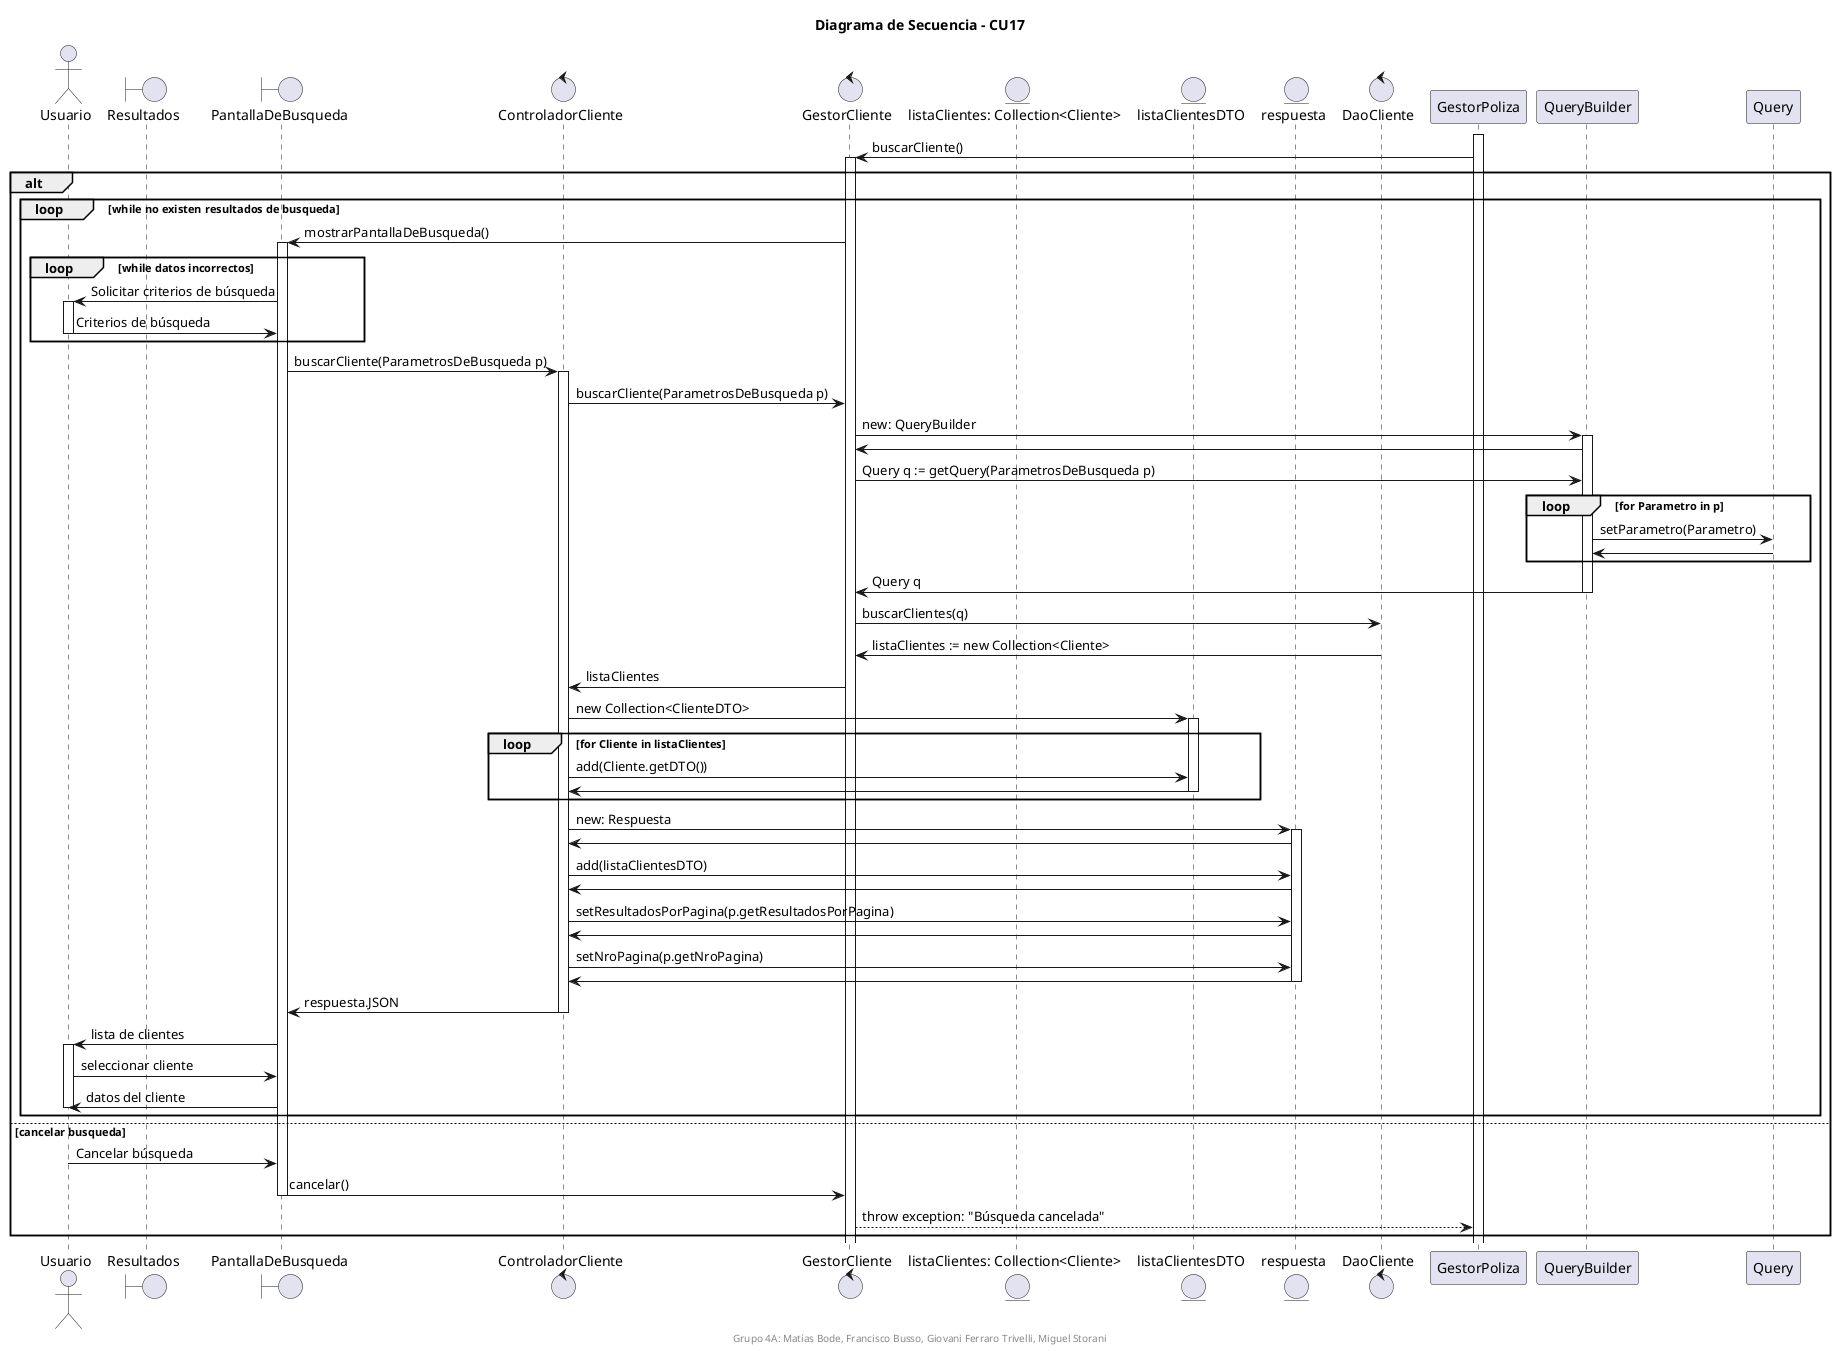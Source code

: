 @startuml

title Diagrama de Secuencia - CU17
center footer Grupo 4A: Matías Bode, Francisco Busso, Giovani Ferraro Trivelli, Miguel Storani

actor Usuario
boundary Resultados
boundary PantallaDeBusqueda
control ControladorCliente
control GestorCliente
entity "listaClientes: Collection<Cliente>" as resultado
entity listaClientesDTO
entity respuesta
control DaoCliente
activate GestorPoliza
GestorPoliza -> GestorCliente : buscarCliente()
activate GestorCliente


alt
    loop while no existen resultados de busqueda
    
        GestorCliente -> PantallaDeBusqueda : mostrarPantallaDeBusqueda()
        activate PantallaDeBusqueda
        loop while datos incorrectos
            PantallaDeBusqueda -> Usuario : Solicitar criterios de búsqueda
            activate Usuario
            Usuario -> PantallaDeBusqueda : Criterios de búsqueda
            deactivate Usuario
        end loop
        PantallaDeBusqueda -> ControladorCliente : buscarCliente(ParametrosDeBusqueda p)
        activate ControladorCliente    
        
                ControladorCliente -> GestorCliente : buscarCliente(ParametrosDeBusqueda p)
        GestorCliente -> QueryBuilder : new: QueryBuilder
        activate QueryBuilder
        GestorCliente <- QueryBuilder
        GestorCliente -> QueryBuilder : Query q := getQuery(ParametrosDeBusqueda p)
            
        loop for Parametro in p
            QueryBuilder -> Query : setParametro(Parametro)
            QueryBuilder <- Query
        end loop
        
        GestorCliente <- QueryBuilder : Query q
        deactivate QueryBuilder
            
        GestorCliente -> DaoCliente : buscarClientes(q)
        GestorCliente <- DaoCliente : listaClientes := new Collection<Cliente>
        ControladorCliente <- GestorCliente : listaClientes
        
        ControladorCliente -> listaClientesDTO : new Collection<ClienteDTO>
        
        
        activate listaClientesDTO
            
        loop for Cliente in listaClientes
            ControladorCliente -> listaClientesDTO : add(Cliente.getDTO())
            ControladorCliente <- listaClientesDTO
            deactivate listaClientesDTO
        end loop
        
        ControladorCliente -> respuesta : new: Respuesta
        activate respuesta
        ControladorCliente <- respuesta
            
        ControladorCliente -> respuesta : add(listaClientesDTO)
        ControladorCliente <- respuesta
    
        ControladorCliente -> respuesta : setResultadosPorPagina(p.getResultadosPorPagina)
        ControladorCliente <- respuesta
                
        ControladorCliente -> respuesta : setNroPagina(p.getNroPagina)
        ControladorCliente <- respuesta
        
        deactivate respuesta    
        PantallaDeBusqueda <- ControladorCliente : respuesta.JSON
        deactivate ControladorCliente

        Usuario <- PantallaDeBusqueda : lista de clientes
        activate Usuario
        Usuario -> PantallaDeBusqueda : seleccionar cliente
        Usuario <- PantallaDeBusqueda : datos del cliente
        deactivate Usuario
        
        
    end loop
    
else cancelar busqueda
    activate PantallaDeBusqueda
    Usuario -> PantallaDeBusqueda : Cancelar búsqueda
    PantallaDeBusqueda -> GestorCliente : cancelar()
    deactivate PantallaDeBusqueda
    GestorCliente --> GestorPoliza : throw exception: "Búsqueda cancelada"

end

@enduml
